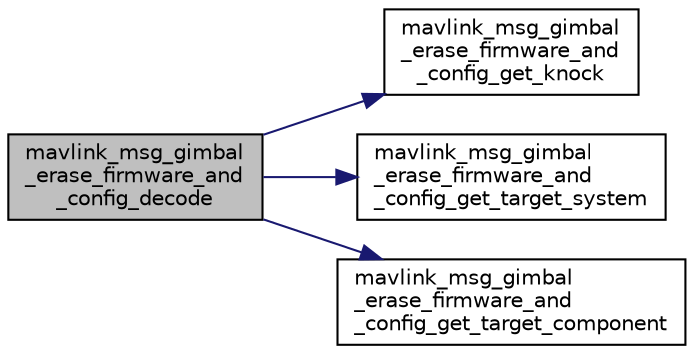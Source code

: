 digraph "mavlink_msg_gimbal_erase_firmware_and_config_decode"
{
 // INTERACTIVE_SVG=YES
  edge [fontname="Helvetica",fontsize="10",labelfontname="Helvetica",labelfontsize="10"];
  node [fontname="Helvetica",fontsize="10",shape=record];
  rankdir="LR";
  Node1 [label="mavlink_msg_gimbal\l_erase_firmware_and\l_config_decode",height=0.2,width=0.4,color="black", fillcolor="grey75", style="filled", fontcolor="black"];
  Node1 -> Node2 [color="midnightblue",fontsize="10",style="solid",fontname="Helvetica"];
  Node2 [label="mavlink_msg_gimbal\l_erase_firmware_and\l_config_get_knock",height=0.2,width=0.4,color="black", fillcolor="white", style="filled",URL="$mavlink__msg__gimbal__erase__firmware__and__config_8h.html#a103f640c5e4f6c9f41ef350ddebf8b18",tooltip="Get field knock from gimbal_erase_firmware_and_config message. "];
  Node1 -> Node3 [color="midnightblue",fontsize="10",style="solid",fontname="Helvetica"];
  Node3 [label="mavlink_msg_gimbal\l_erase_firmware_and\l_config_get_target_system",height=0.2,width=0.4,color="black", fillcolor="white", style="filled",URL="$mavlink__msg__gimbal__erase__firmware__and__config_8h.html#ac5a6a21d781c498de2318184a77d2ee3",tooltip="Send a gimbal_erase_firmware_and_config message. "];
  Node1 -> Node4 [color="midnightblue",fontsize="10",style="solid",fontname="Helvetica"];
  Node4 [label="mavlink_msg_gimbal\l_erase_firmware_and\l_config_get_target_component",height=0.2,width=0.4,color="black", fillcolor="white", style="filled",URL="$mavlink__msg__gimbal__erase__firmware__and__config_8h.html#a57321b17e4d6436b7fbc2680038bd1b4",tooltip="Get field target_component from gimbal_erase_firmware_and_config message. "];
}
